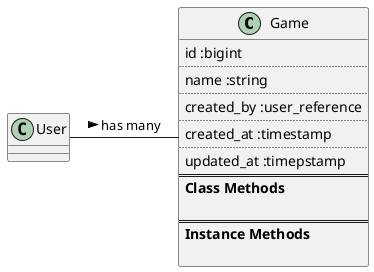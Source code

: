 @startuml

class Game {
    id :bigint
    ..
    name :string
    ..
    created_by :user_reference
    ..
    created_at :timestamp
    ..
    updated_at :timepstamp
    ==
    **Class Methods**

    ==
    **Instance Methods**

}

class User

User - Game : has many >

@enduml
